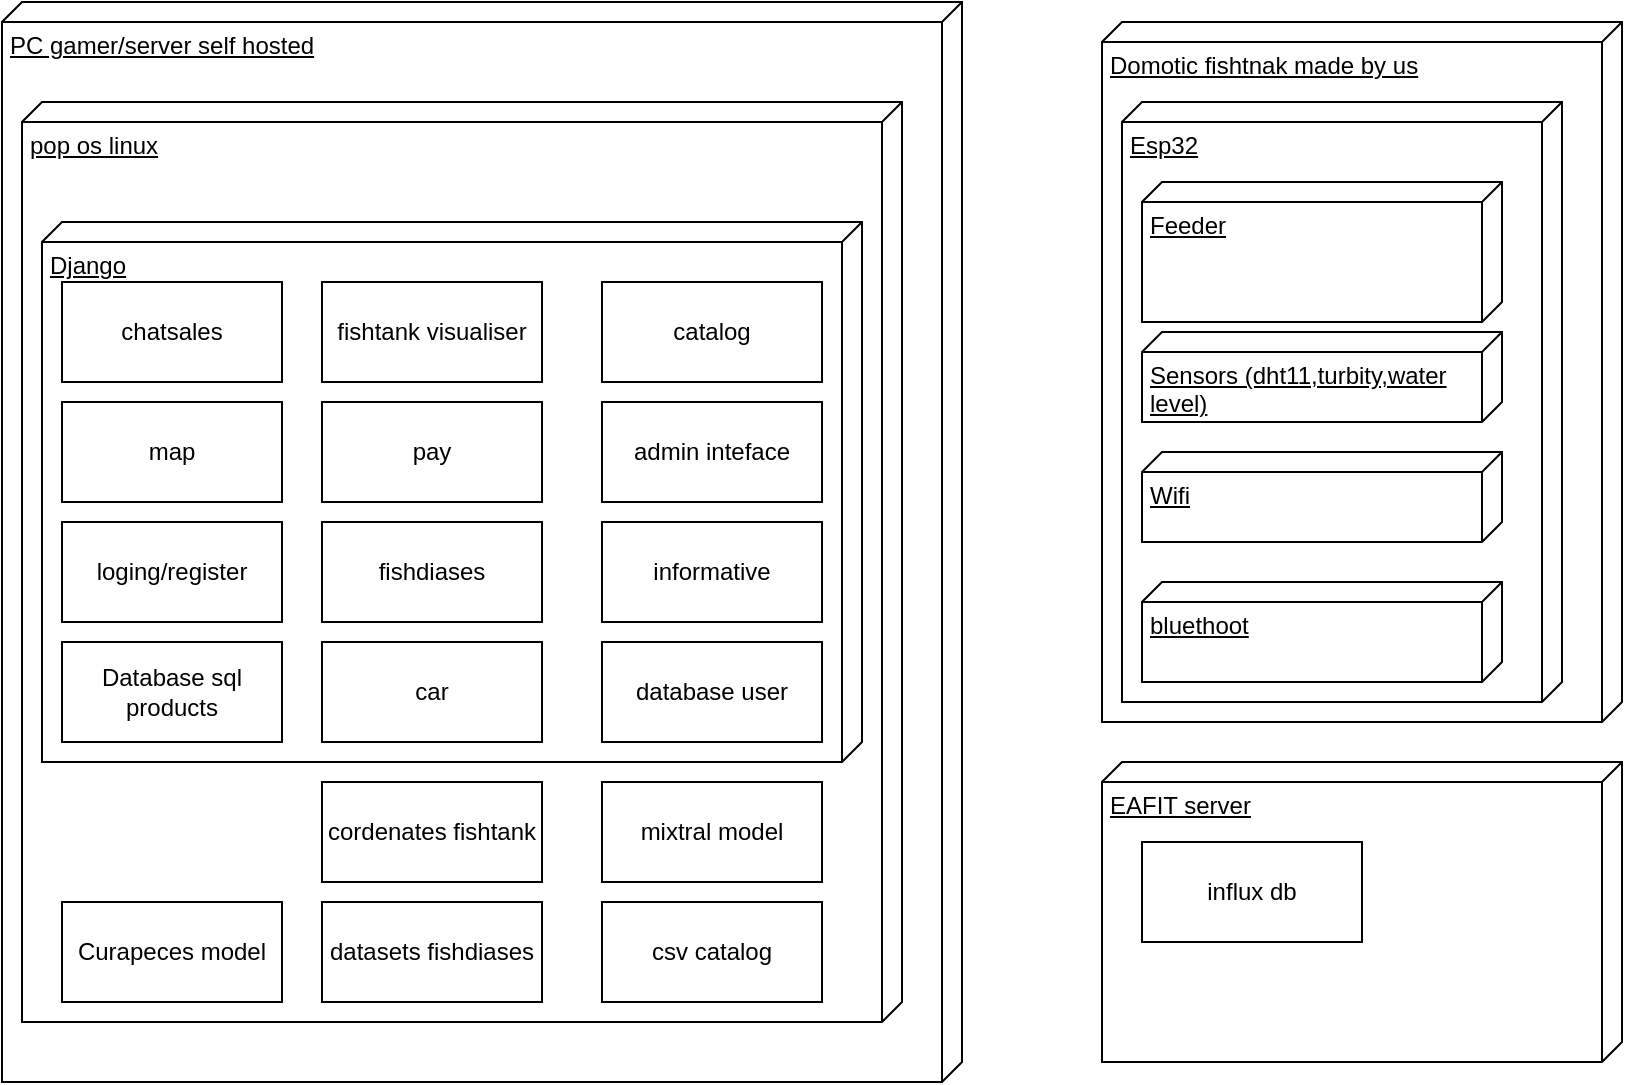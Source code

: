 <mxfile version="24.0.5" type="device">
  <diagram name="Page-1" id="X8TondI6Elb1mZth1I_f">
    <mxGraphModel dx="1259" dy="712" grid="1" gridSize="10" guides="1" tooltips="1" connect="1" arrows="1" fold="1" page="1" pageScale="1" pageWidth="850" pageHeight="1100" math="0" shadow="0">
      <root>
        <mxCell id="0" />
        <mxCell id="1" parent="0" />
        <mxCell id="9D67T1jhqR6nWc_I9IYC-1" value="Domotic fishtnak&amp;nbsp;made by us" style="verticalAlign=top;align=left;spacingTop=8;spacingLeft=2;spacingRight=12;shape=cube;size=10;direction=south;fontStyle=4;html=1;whiteSpace=wrap;" vertex="1" parent="1">
          <mxGeometry x="580" y="50" width="260" height="350" as="geometry" />
        </mxCell>
        <mxCell id="9D67T1jhqR6nWc_I9IYC-2" value="PC gamer/server self hosted" style="verticalAlign=top;align=left;spacingTop=8;spacingLeft=2;spacingRight=12;shape=cube;size=10;direction=south;fontStyle=4;html=1;whiteSpace=wrap;" vertex="1" parent="1">
          <mxGeometry x="30" y="40" width="480" height="540" as="geometry" />
        </mxCell>
        <mxCell id="9D67T1jhqR6nWc_I9IYC-3" value="pop os linux" style="verticalAlign=top;align=left;spacingTop=8;spacingLeft=2;spacingRight=12;shape=cube;size=10;direction=south;fontStyle=4;html=1;whiteSpace=wrap;" vertex="1" parent="1">
          <mxGeometry x="40" y="90" width="440" height="460" as="geometry" />
        </mxCell>
        <mxCell id="9D67T1jhqR6nWc_I9IYC-4" value="Django" style="verticalAlign=top;align=left;spacingTop=8;spacingLeft=2;spacingRight=12;shape=cube;size=10;direction=south;fontStyle=4;html=1;whiteSpace=wrap;" vertex="1" parent="1">
          <mxGeometry x="50" y="150" width="410" height="270" as="geometry" />
        </mxCell>
        <mxCell id="9D67T1jhqR6nWc_I9IYC-5" value="chatsales" style="html=1;whiteSpace=wrap;" vertex="1" parent="1">
          <mxGeometry x="60" y="180" width="110" height="50" as="geometry" />
        </mxCell>
        <mxCell id="9D67T1jhqR6nWc_I9IYC-6" value="map" style="html=1;whiteSpace=wrap;" vertex="1" parent="1">
          <mxGeometry x="60" y="240" width="110" height="50" as="geometry" />
        </mxCell>
        <mxCell id="9D67T1jhqR6nWc_I9IYC-7" value="loging/register" style="html=1;whiteSpace=wrap;" vertex="1" parent="1">
          <mxGeometry x="60" y="300" width="110" height="50" as="geometry" />
        </mxCell>
        <mxCell id="9D67T1jhqR6nWc_I9IYC-8" value="fishtank visualiser" style="html=1;whiteSpace=wrap;" vertex="1" parent="1">
          <mxGeometry x="190" y="180" width="110" height="50" as="geometry" />
        </mxCell>
        <mxCell id="9D67T1jhqR6nWc_I9IYC-9" value="catalog" style="html=1;whiteSpace=wrap;" vertex="1" parent="1">
          <mxGeometry x="330" y="180" width="110" height="50" as="geometry" />
        </mxCell>
        <mxCell id="9D67T1jhqR6nWc_I9IYC-10" value="admin inteface" style="html=1;whiteSpace=wrap;" vertex="1" parent="1">
          <mxGeometry x="330" y="240" width="110" height="50" as="geometry" />
        </mxCell>
        <mxCell id="9D67T1jhqR6nWc_I9IYC-11" value="informative&lt;span style=&quot;color: rgba(0, 0, 0, 0); font-family: monospace; font-size: 0px; text-align: start; text-wrap: nowrap;&quot;&gt;%3CmxGraphModel%3E%3Croot%3E%3CmxCell%20id%3D%220%22%2F%3E%3CmxCell%20id%3D%221%22%20parent%3D%220%22%2F%3E%3CmxCell%20id%3D%222%22%20value%3D%22admin%20inteface%22%20style%3D%22html%3D1%3BwhiteSpace%3Dwrap%3B%22%20vertex%3D%221%22%20parent%3D%221%22%3E%3CmxGeometry%20x%3D%22330%22%20y%3D%22240%22%20width%3D%22110%22%20height%3D%2250%22%20as%3D%22geometry%22%2F%3E%3C%2FmxCell%3E%3C%2Froot%3E%3C%2FmxGraphModel%3E&lt;/span&gt;&lt;span style=&quot;color: rgba(0, 0, 0, 0); font-family: monospace; font-size: 0px; text-align: start; text-wrap: nowrap;&quot;&gt;%3CmxGraphModel%3E%3Croot%3E%3CmxCell%20id%3D%220%22%2F%3E%3CmxCell%20id%3D%221%22%20parent%3D%220%22%2F%3E%3CmxCell%20id%3D%222%22%20value%3D%22admin%20inteface%22%20style%3D%22html%3D1%3BwhiteSpace%3Dwrap%3B%22%20vertex%3D%221%22%20parent%3D%221%22%3E%3CmxGeometry%20x%3D%22330%22%20y%3D%22240%22%20width%3D%22110%22%20height%3D%2250%22%20as%3D%22geometry%22%2F%3E%3C%2FmxCell%3E%3C%2Froot%3E%3C%2FmxGraphModel%3E&lt;/span&gt;" style="html=1;whiteSpace=wrap;" vertex="1" parent="1">
          <mxGeometry x="330" y="300" width="110" height="50" as="geometry" />
        </mxCell>
        <mxCell id="9D67T1jhqR6nWc_I9IYC-12" value="pay" style="html=1;whiteSpace=wrap;" vertex="1" parent="1">
          <mxGeometry x="190" y="240" width="110" height="50" as="geometry" />
        </mxCell>
        <mxCell id="9D67T1jhqR6nWc_I9IYC-13" value="fishdiases" style="html=1;whiteSpace=wrap;" vertex="1" parent="1">
          <mxGeometry x="190" y="300" width="110" height="50" as="geometry" />
        </mxCell>
        <mxCell id="9D67T1jhqR6nWc_I9IYC-14" value="Esp32" style="verticalAlign=top;align=left;spacingTop=8;spacingLeft=2;spacingRight=12;shape=cube;size=10;direction=south;fontStyle=4;html=1;whiteSpace=wrap;" vertex="1" parent="1">
          <mxGeometry x="590" y="90" width="220" height="300" as="geometry" />
        </mxCell>
        <mxCell id="9D67T1jhqR6nWc_I9IYC-15" value="Feeder" style="verticalAlign=top;align=left;spacingTop=8;spacingLeft=2;spacingRight=12;shape=cube;size=10;direction=south;fontStyle=4;html=1;whiteSpace=wrap;" vertex="1" parent="1">
          <mxGeometry x="600" y="130" width="180" height="70" as="geometry" />
        </mxCell>
        <mxCell id="9D67T1jhqR6nWc_I9IYC-16" value="Sensors (dht11,turbity,water level)" style="verticalAlign=top;align=left;spacingTop=8;spacingLeft=2;spacingRight=12;shape=cube;size=10;direction=south;fontStyle=4;html=1;whiteSpace=wrap;" vertex="1" parent="1">
          <mxGeometry x="600" y="205" width="180" height="45" as="geometry" />
        </mxCell>
        <mxCell id="9D67T1jhqR6nWc_I9IYC-17" value="Wifi" style="verticalAlign=top;align=left;spacingTop=8;spacingLeft=2;spacingRight=12;shape=cube;size=10;direction=south;fontStyle=4;html=1;whiteSpace=wrap;" vertex="1" parent="1">
          <mxGeometry x="600" y="265" width="180" height="45" as="geometry" />
        </mxCell>
        <mxCell id="9D67T1jhqR6nWc_I9IYC-18" value="bluethoot" style="verticalAlign=top;align=left;spacingTop=8;spacingLeft=2;spacingRight=12;shape=cube;size=10;direction=south;fontStyle=4;html=1;whiteSpace=wrap;" vertex="1" parent="1">
          <mxGeometry x="600" y="330" width="180" height="50" as="geometry" />
        </mxCell>
        <mxCell id="9D67T1jhqR6nWc_I9IYC-19" value="mixtral model" style="html=1;whiteSpace=wrap;" vertex="1" parent="1">
          <mxGeometry x="330" y="430" width="110" height="50" as="geometry" />
        </mxCell>
        <mxCell id="9D67T1jhqR6nWc_I9IYC-20" value="Curapeces model" style="html=1;whiteSpace=wrap;" vertex="1" parent="1">
          <mxGeometry x="60" y="490" width="110" height="50" as="geometry" />
        </mxCell>
        <mxCell id="9D67T1jhqR6nWc_I9IYC-22" value="csv catalog" style="html=1;whiteSpace=wrap;" vertex="1" parent="1">
          <mxGeometry x="330" y="490" width="110" height="50" as="geometry" />
        </mxCell>
        <mxCell id="9D67T1jhqR6nWc_I9IYC-23" value="datasets fishdiases" style="html=1;whiteSpace=wrap;" vertex="1" parent="1">
          <mxGeometry x="190" y="490" width="110" height="50" as="geometry" />
        </mxCell>
        <mxCell id="9D67T1jhqR6nWc_I9IYC-24" value="Database sql&lt;div&gt;products&lt;/div&gt;" style="html=1;whiteSpace=wrap;" vertex="1" parent="1">
          <mxGeometry x="60" y="360" width="110" height="50" as="geometry" />
        </mxCell>
        <mxCell id="9D67T1jhqR6nWc_I9IYC-26" value="car" style="html=1;whiteSpace=wrap;" vertex="1" parent="1">
          <mxGeometry x="190" y="360" width="110" height="50" as="geometry" />
        </mxCell>
        <mxCell id="9D67T1jhqR6nWc_I9IYC-27" value="database user" style="html=1;whiteSpace=wrap;" vertex="1" parent="1">
          <mxGeometry x="330" y="360" width="110" height="50" as="geometry" />
        </mxCell>
        <mxCell id="9D67T1jhqR6nWc_I9IYC-28" value="cordenates fishtank" style="html=1;whiteSpace=wrap;" vertex="1" parent="1">
          <mxGeometry x="190" y="430" width="110" height="50" as="geometry" />
        </mxCell>
        <mxCell id="9D67T1jhqR6nWc_I9IYC-29" value="EAFIT server" style="verticalAlign=top;align=left;spacingTop=8;spacingLeft=2;spacingRight=12;shape=cube;size=10;direction=south;fontStyle=4;html=1;whiteSpace=wrap;" vertex="1" parent="1">
          <mxGeometry x="580" y="420" width="260" height="150" as="geometry" />
        </mxCell>
        <mxCell id="9D67T1jhqR6nWc_I9IYC-30" value="influx db" style="html=1;whiteSpace=wrap;" vertex="1" parent="1">
          <mxGeometry x="600" y="460" width="110" height="50" as="geometry" />
        </mxCell>
      </root>
    </mxGraphModel>
  </diagram>
</mxfile>
